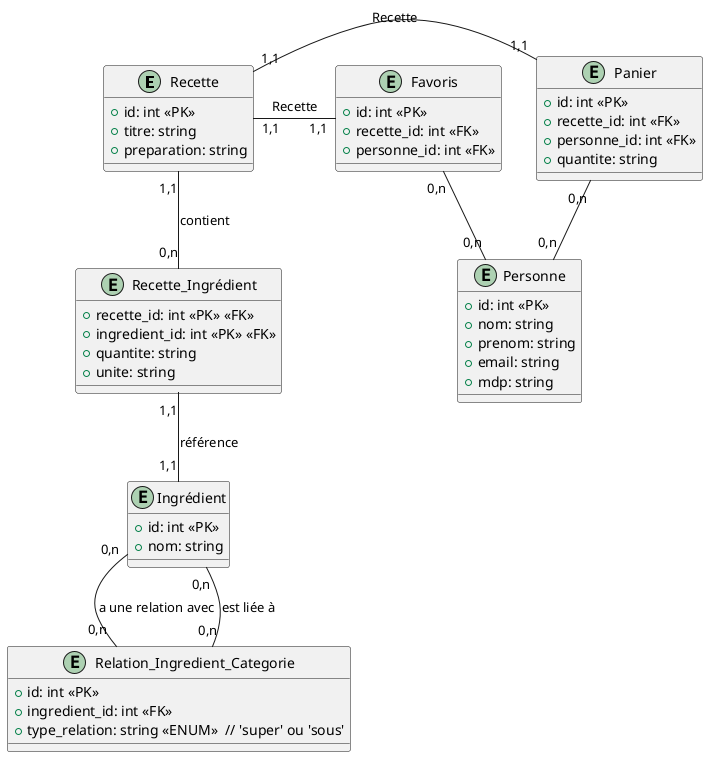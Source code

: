 @startuml

entity "Recette" {
  + id: int <<PK>>
  + titre: string
  + preparation: string
}

entity "Recette_Ingrédient" {
  + recette_id: int <<PK>> <<FK>>
  + ingredient_id: int <<PK>> <<FK>>
  + quantite: string
  + unite: string
}

entity "Ingrédient" {
  + id: int <<PK>>
  + nom: string
}

entity "Relation_Ingredient_Categorie" {
  + id: int <<PK>>
  + ingredient_id: int <<FK>>
  + type_relation: string <<ENUM>>  // 'super' ou 'sous'
}

entity "Personne" {
  + id: int <<PK>>
  + nom: string
  + prenom: string
  + email: string
  + mdp: string
}
 
entity "Favoris" {
  + id: int <<PK>>
  + recette_id: int <<FK>>
  + personne_id: int <<FK>>
}

entity "Panier" {
  + id: int <<PK>>
  + recette_id: int <<FK>>
  + personne_id: int <<FK>>
  + quantite: string
}

Personne "0,n" -up- "0,n" Favoris
Personne "0,n" -up- "0,n" Panier

Favoris "1,1" -left- "1,1" Recette : Recette
Panier "1,1" -left- "1,1" Recette : Recette

Recette "1,1" -- "0,n" Recette_Ingrédient : contient
Recette_Ingrédient "1,1" -- "1,1" Ingrédient : référence
Ingrédient "0,n" -- "0,n" Relation_Ingredient_Categorie : a une relation avec
Ingrédient "0,n" -- "0,n" Relation_Ingredient_Categorie : est liée à

@enduml

